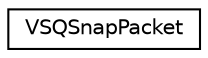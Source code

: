 digraph "Graphical Class Hierarchy"
{
 // LATEX_PDF_SIZE
  edge [fontname="Helvetica",fontsize="10",labelfontname="Helvetica",labelfontsize="10"];
  node [fontname="Helvetica",fontsize="10",shape=record];
  rankdir="LR";
  Node0 [label="VSQSnapPacket",height=0.2,width=0.4,color="black", fillcolor="white", style="filled",URL="$struct_v_s_q_snap_packet.html",tooltip="SNAP protocol packet."];
}
